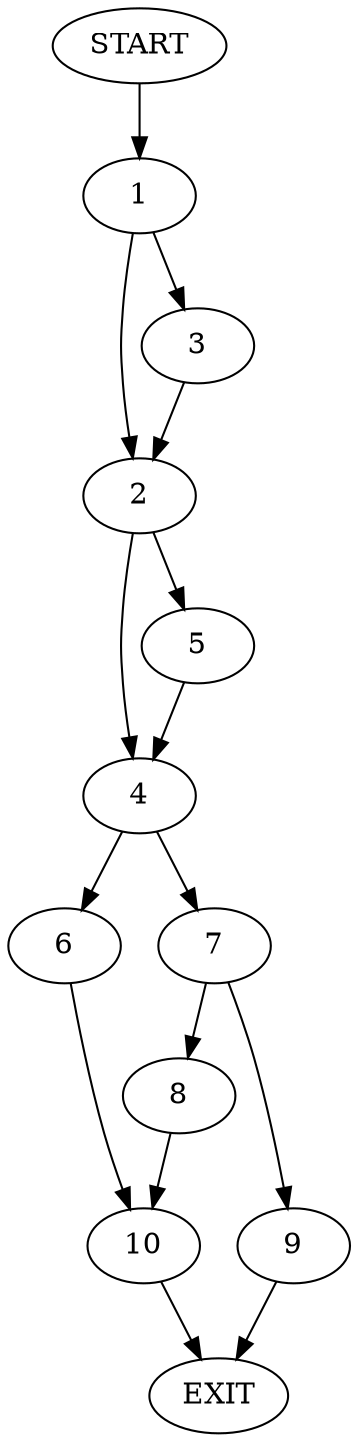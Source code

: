 digraph {
0 [label="START"]
11 [label="EXIT"]
0 -> 1
1 -> 2
1 -> 3
3 -> 2
2 -> 4
2 -> 5
4 -> 6
4 -> 7
5 -> 4
7 -> 8
7 -> 9
6 -> 10
10 -> 11
9 -> 11
8 -> 10
}
